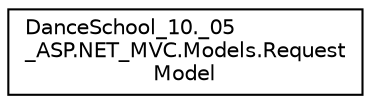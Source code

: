 digraph "Graphical Class Hierarchy"
{
 // INTERACTIVE_SVG=YES
 // LATEX_PDF_SIZE
  edge [fontname="Helvetica",fontsize="10",labelfontname="Helvetica",labelfontsize="10"];
  node [fontname="Helvetica",fontsize="10",shape=record];
  rankdir="LR";
  Node0 [label="DanceSchool_10._05\l_ASP.NET_MVC.Models.Request\lModel",height=0.2,width=0.4,color="black", fillcolor="white", style="filled",URL="$class_dance_school__10_1_1__05___a_s_p_1_1_n_e_t___m_v_c_1_1_models_1_1_request_model.html",tooltip=" "];
}
